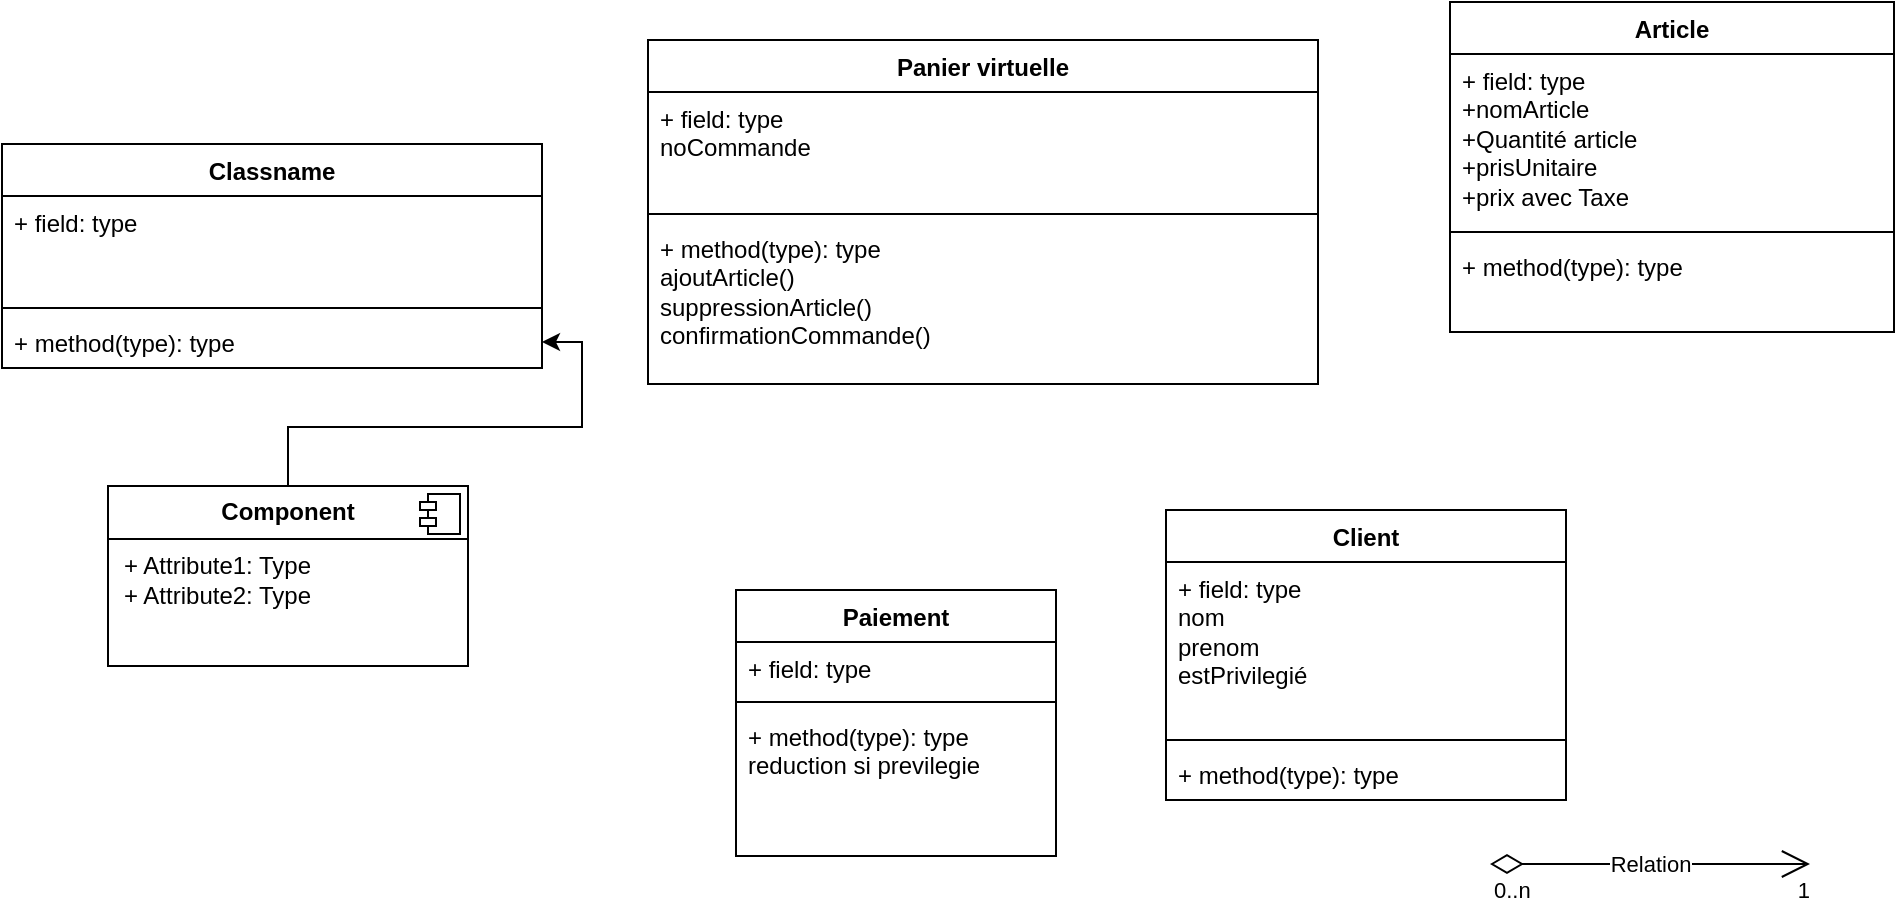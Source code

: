 <mxfile version="26.1.1" pages="2">
  <diagram name="Page-1" id="LhkC0GKqJQl8EqU11tic">
    <mxGraphModel dx="1682" dy="965" grid="0" gridSize="10" guides="1" tooltips="1" connect="1" arrows="1" fold="1" page="0" pageScale="1" pageWidth="850" pageHeight="1100" math="0" shadow="0">
      <root>
        <mxCell id="0" />
        <mxCell id="1" parent="0" />
        <mxCell id="y0F5sRRlfPdBhK9bxvjx-1" value="Article" style="swimlane;fontStyle=1;align=center;verticalAlign=top;childLayout=stackLayout;horizontal=1;startSize=26;horizontalStack=0;resizeParent=1;resizeParentMax=0;resizeLast=0;collapsible=1;marginBottom=0;whiteSpace=wrap;html=1;" vertex="1" parent="1">
          <mxGeometry x="365" y="-359" width="222" height="165" as="geometry" />
        </mxCell>
        <mxCell id="y0F5sRRlfPdBhK9bxvjx-2" value="+ field: type&lt;div&gt;+nomArticle&lt;br&gt;+Quantité article&lt;br&gt;+prisUnitaire&lt;br&gt;+prix avec Taxe&lt;br&gt;&lt;br&gt;&lt;/div&gt;" style="text;strokeColor=none;fillColor=none;align=left;verticalAlign=top;spacingLeft=4;spacingRight=4;overflow=hidden;rotatable=0;points=[[0,0.5],[1,0.5]];portConstraint=eastwest;whiteSpace=wrap;html=1;" vertex="1" parent="y0F5sRRlfPdBhK9bxvjx-1">
          <mxGeometry y="26" width="222" height="85" as="geometry" />
        </mxCell>
        <mxCell id="y0F5sRRlfPdBhK9bxvjx-3" value="" style="line;strokeWidth=1;fillColor=none;align=left;verticalAlign=middle;spacingTop=-1;spacingLeft=3;spacingRight=3;rotatable=0;labelPosition=right;points=[];portConstraint=eastwest;strokeColor=inherit;" vertex="1" parent="y0F5sRRlfPdBhK9bxvjx-1">
          <mxGeometry y="111" width="222" height="8" as="geometry" />
        </mxCell>
        <mxCell id="y0F5sRRlfPdBhK9bxvjx-4" value="+ method(type): type" style="text;strokeColor=none;fillColor=none;align=left;verticalAlign=top;spacingLeft=4;spacingRight=4;overflow=hidden;rotatable=0;points=[[0,0.5],[1,0.5]];portConstraint=eastwest;whiteSpace=wrap;html=1;" vertex="1" parent="y0F5sRRlfPdBhK9bxvjx-1">
          <mxGeometry y="119" width="222" height="46" as="geometry" />
        </mxCell>
        <mxCell id="vKdj8ruJpH2rpbCoqokS-1" value="Client" style="swimlane;fontStyle=1;align=center;verticalAlign=top;childLayout=stackLayout;horizontal=1;startSize=26;horizontalStack=0;resizeParent=1;resizeParentMax=0;resizeLast=0;collapsible=1;marginBottom=0;whiteSpace=wrap;html=1;" vertex="1" parent="1">
          <mxGeometry x="223" y="-105" width="200" height="145" as="geometry" />
        </mxCell>
        <mxCell id="vKdj8ruJpH2rpbCoqokS-2" value="+ field: type&lt;div&gt;nom&lt;/div&gt;&lt;div&gt;prenom&lt;br&gt;&lt;div&gt;estPrivilegié&lt;/div&gt;&lt;/div&gt;" style="text;strokeColor=none;fillColor=none;align=left;verticalAlign=top;spacingLeft=4;spacingRight=4;overflow=hidden;rotatable=0;points=[[0,0.5],[1,0.5]];portConstraint=eastwest;whiteSpace=wrap;html=1;" vertex="1" parent="vKdj8ruJpH2rpbCoqokS-1">
          <mxGeometry y="26" width="200" height="85" as="geometry" />
        </mxCell>
        <mxCell id="vKdj8ruJpH2rpbCoqokS-3" value="" style="line;strokeWidth=1;fillColor=none;align=left;verticalAlign=middle;spacingTop=-1;spacingLeft=3;spacingRight=3;rotatable=0;labelPosition=right;points=[];portConstraint=eastwest;strokeColor=inherit;" vertex="1" parent="vKdj8ruJpH2rpbCoqokS-1">
          <mxGeometry y="111" width="200" height="8" as="geometry" />
        </mxCell>
        <mxCell id="vKdj8ruJpH2rpbCoqokS-4" value="+ method(type): type" style="text;strokeColor=none;fillColor=none;align=left;verticalAlign=top;spacingLeft=4;spacingRight=4;overflow=hidden;rotatable=0;points=[[0,0.5],[1,0.5]];portConstraint=eastwest;whiteSpace=wrap;html=1;" vertex="1" parent="vKdj8ruJpH2rpbCoqokS-1">
          <mxGeometry y="119" width="200" height="26" as="geometry" />
        </mxCell>
        <mxCell id="vKdj8ruJpH2rpbCoqokS-5" value="Panier virtuelle" style="swimlane;fontStyle=1;align=center;verticalAlign=top;childLayout=stackLayout;horizontal=1;startSize=26;horizontalStack=0;resizeParent=1;resizeParentMax=0;resizeLast=0;collapsible=1;marginBottom=0;whiteSpace=wrap;html=1;" vertex="1" parent="1">
          <mxGeometry x="-36" y="-340" width="335" height="172" as="geometry">
            <mxRectangle x="-514" y="12" width="114" height="26" as="alternateBounds" />
          </mxGeometry>
        </mxCell>
        <mxCell id="vKdj8ruJpH2rpbCoqokS-6" value="+ field: type&lt;div&gt;noCommande&lt;/div&gt;" style="text;strokeColor=none;fillColor=none;align=left;verticalAlign=top;spacingLeft=4;spacingRight=4;overflow=hidden;rotatable=0;points=[[0,0.5],[1,0.5]];portConstraint=eastwest;whiteSpace=wrap;html=1;" vertex="1" parent="vKdj8ruJpH2rpbCoqokS-5">
          <mxGeometry y="26" width="335" height="57" as="geometry" />
        </mxCell>
        <mxCell id="vKdj8ruJpH2rpbCoqokS-7" value="" style="line;strokeWidth=1;fillColor=none;align=left;verticalAlign=middle;spacingTop=-1;spacingLeft=3;spacingRight=3;rotatable=0;labelPosition=right;points=[];portConstraint=eastwest;strokeColor=inherit;" vertex="1" parent="vKdj8ruJpH2rpbCoqokS-5">
          <mxGeometry y="83" width="335" height="8" as="geometry" />
        </mxCell>
        <mxCell id="vKdj8ruJpH2rpbCoqokS-8" value="+ method(type): type&lt;div&gt;ajoutArticle()&lt;/div&gt;&lt;div&gt;suppressionArticle()&lt;/div&gt;&lt;div&gt;confirmationCommande()&lt;/div&gt;" style="text;strokeColor=none;fillColor=none;align=left;verticalAlign=top;spacingLeft=4;spacingRight=4;overflow=hidden;rotatable=0;points=[[0,0.5],[1,0.5]];portConstraint=eastwest;whiteSpace=wrap;html=1;" vertex="1" parent="vKdj8ruJpH2rpbCoqokS-5">
          <mxGeometry y="91" width="335" height="81" as="geometry" />
        </mxCell>
        <mxCell id="vKdj8ruJpH2rpbCoqokS-9" value="Paiement" style="swimlane;fontStyle=1;align=center;verticalAlign=top;childLayout=stackLayout;horizontal=1;startSize=26;horizontalStack=0;resizeParent=1;resizeParentMax=0;resizeLast=0;collapsible=1;marginBottom=0;whiteSpace=wrap;html=1;" vertex="1" parent="1">
          <mxGeometry x="8" y="-65" width="160" height="133" as="geometry" />
        </mxCell>
        <mxCell id="vKdj8ruJpH2rpbCoqokS-10" value="+ field: type" style="text;strokeColor=none;fillColor=none;align=left;verticalAlign=top;spacingLeft=4;spacingRight=4;overflow=hidden;rotatable=0;points=[[0,0.5],[1,0.5]];portConstraint=eastwest;whiteSpace=wrap;html=1;" vertex="1" parent="vKdj8ruJpH2rpbCoqokS-9">
          <mxGeometry y="26" width="160" height="26" as="geometry" />
        </mxCell>
        <mxCell id="vKdj8ruJpH2rpbCoqokS-11" value="" style="line;strokeWidth=1;fillColor=none;align=left;verticalAlign=middle;spacingTop=-1;spacingLeft=3;spacingRight=3;rotatable=0;labelPosition=right;points=[];portConstraint=eastwest;strokeColor=inherit;" vertex="1" parent="vKdj8ruJpH2rpbCoqokS-9">
          <mxGeometry y="52" width="160" height="8" as="geometry" />
        </mxCell>
        <mxCell id="vKdj8ruJpH2rpbCoqokS-12" value="+ method(type): type&lt;div&gt;reduction si previlegie&lt;/div&gt;" style="text;strokeColor=none;fillColor=none;align=left;verticalAlign=top;spacingLeft=4;spacingRight=4;overflow=hidden;rotatable=0;points=[[0,0.5],[1,0.5]];portConstraint=eastwest;whiteSpace=wrap;html=1;" vertex="1" parent="vKdj8ruJpH2rpbCoqokS-9">
          <mxGeometry y="60" width="160" height="73" as="geometry" />
        </mxCell>
        <mxCell id="vKdj8ruJpH2rpbCoqokS-13" value="Classname" style="swimlane;fontStyle=1;align=center;verticalAlign=top;childLayout=stackLayout;horizontal=1;startSize=26;horizontalStack=0;resizeParent=1;resizeParentMax=0;resizeLast=0;collapsible=1;marginBottom=0;whiteSpace=wrap;html=1;" vertex="1" parent="1">
          <mxGeometry x="-359" y="-288" width="270" height="112" as="geometry" />
        </mxCell>
        <mxCell id="vKdj8ruJpH2rpbCoqokS-14" value="+ field: type" style="text;strokeColor=none;fillColor=none;align=left;verticalAlign=top;spacingLeft=4;spacingRight=4;overflow=hidden;rotatable=0;points=[[0,0.5],[1,0.5]];portConstraint=eastwest;whiteSpace=wrap;html=1;" vertex="1" parent="vKdj8ruJpH2rpbCoqokS-13">
          <mxGeometry y="26" width="270" height="52" as="geometry" />
        </mxCell>
        <mxCell id="vKdj8ruJpH2rpbCoqokS-15" value="" style="line;strokeWidth=1;fillColor=none;align=left;verticalAlign=middle;spacingTop=-1;spacingLeft=3;spacingRight=3;rotatable=0;labelPosition=right;points=[];portConstraint=eastwest;strokeColor=inherit;" vertex="1" parent="vKdj8ruJpH2rpbCoqokS-13">
          <mxGeometry y="78" width="270" height="8" as="geometry" />
        </mxCell>
        <mxCell id="vKdj8ruJpH2rpbCoqokS-16" value="+ method(type): type" style="text;strokeColor=none;fillColor=none;align=left;verticalAlign=top;spacingLeft=4;spacingRight=4;overflow=hidden;rotatable=0;points=[[0,0.5],[1,0.5]];portConstraint=eastwest;whiteSpace=wrap;html=1;" vertex="1" parent="vKdj8ruJpH2rpbCoqokS-13">
          <mxGeometry y="86" width="270" height="26" as="geometry" />
        </mxCell>
        <mxCell id="vKdj8ruJpH2rpbCoqokS-17" value="Relation" style="endArrow=open;html=1;endSize=12;startArrow=diamondThin;startSize=14;startFill=0;edgeStyle=orthogonalEdgeStyle;rounded=0;" edge="1" parent="1">
          <mxGeometry relative="1" as="geometry">
            <mxPoint x="385" y="72" as="sourcePoint" />
            <mxPoint x="545" y="72" as="targetPoint" />
          </mxGeometry>
        </mxCell>
        <mxCell id="vKdj8ruJpH2rpbCoqokS-18" value="0..n" style="edgeLabel;resizable=0;html=1;align=left;verticalAlign=top;" connectable="0" vertex="1" parent="vKdj8ruJpH2rpbCoqokS-17">
          <mxGeometry x="-1" relative="1" as="geometry" />
        </mxCell>
        <mxCell id="vKdj8ruJpH2rpbCoqokS-19" value="1" style="edgeLabel;resizable=0;html=1;align=right;verticalAlign=top;" connectable="0" vertex="1" parent="vKdj8ruJpH2rpbCoqokS-17">
          <mxGeometry x="1" relative="1" as="geometry" />
        </mxCell>
        <mxCell id="vKdj8ruJpH2rpbCoqokS-22" value="" style="edgeStyle=orthogonalEdgeStyle;rounded=0;orthogonalLoop=1;jettySize=auto;html=1;" edge="1" parent="1" source="vKdj8ruJpH2rpbCoqokS-20" target="vKdj8ruJpH2rpbCoqokS-16">
          <mxGeometry relative="1" as="geometry" />
        </mxCell>
        <mxCell id="vKdj8ruJpH2rpbCoqokS-20" value="&lt;p style=&quot;margin:0px;margin-top:6px;text-align:center;&quot;&gt;&lt;b&gt;Component&lt;/b&gt;&lt;/p&gt;&lt;hr size=&quot;1&quot; style=&quot;border-style:solid;&quot;/&gt;&lt;p style=&quot;margin:0px;margin-left:8px;&quot;&gt;+ Attribute1: Type&lt;br/&gt;+ Attribute2: Type&lt;/p&gt;" style="align=left;overflow=fill;html=1;dropTarget=0;whiteSpace=wrap;" vertex="1" parent="1">
          <mxGeometry x="-306" y="-117" width="180" height="90" as="geometry" />
        </mxCell>
        <mxCell id="vKdj8ruJpH2rpbCoqokS-21" value="" style="shape=component;jettyWidth=8;jettyHeight=4;" vertex="1" parent="vKdj8ruJpH2rpbCoqokS-20">
          <mxGeometry x="1" width="20" height="20" relative="1" as="geometry">
            <mxPoint x="-24" y="4" as="offset" />
          </mxGeometry>
        </mxCell>
      </root>
    </mxGraphModel>
  </diagram>
  <diagram id="qk8H1CshacFP2wpFvfV3" name="Page-2">
    <mxGraphModel dx="513" dy="608" grid="0" gridSize="10" guides="1" tooltips="1" connect="1" arrows="1" fold="1" page="0" pageScale="1" pageWidth="850" pageHeight="1100" math="0" shadow="0">
      <root>
        <mxCell id="0" />
        <mxCell id="1" parent="0" />
      </root>
    </mxGraphModel>
  </diagram>
</mxfile>
